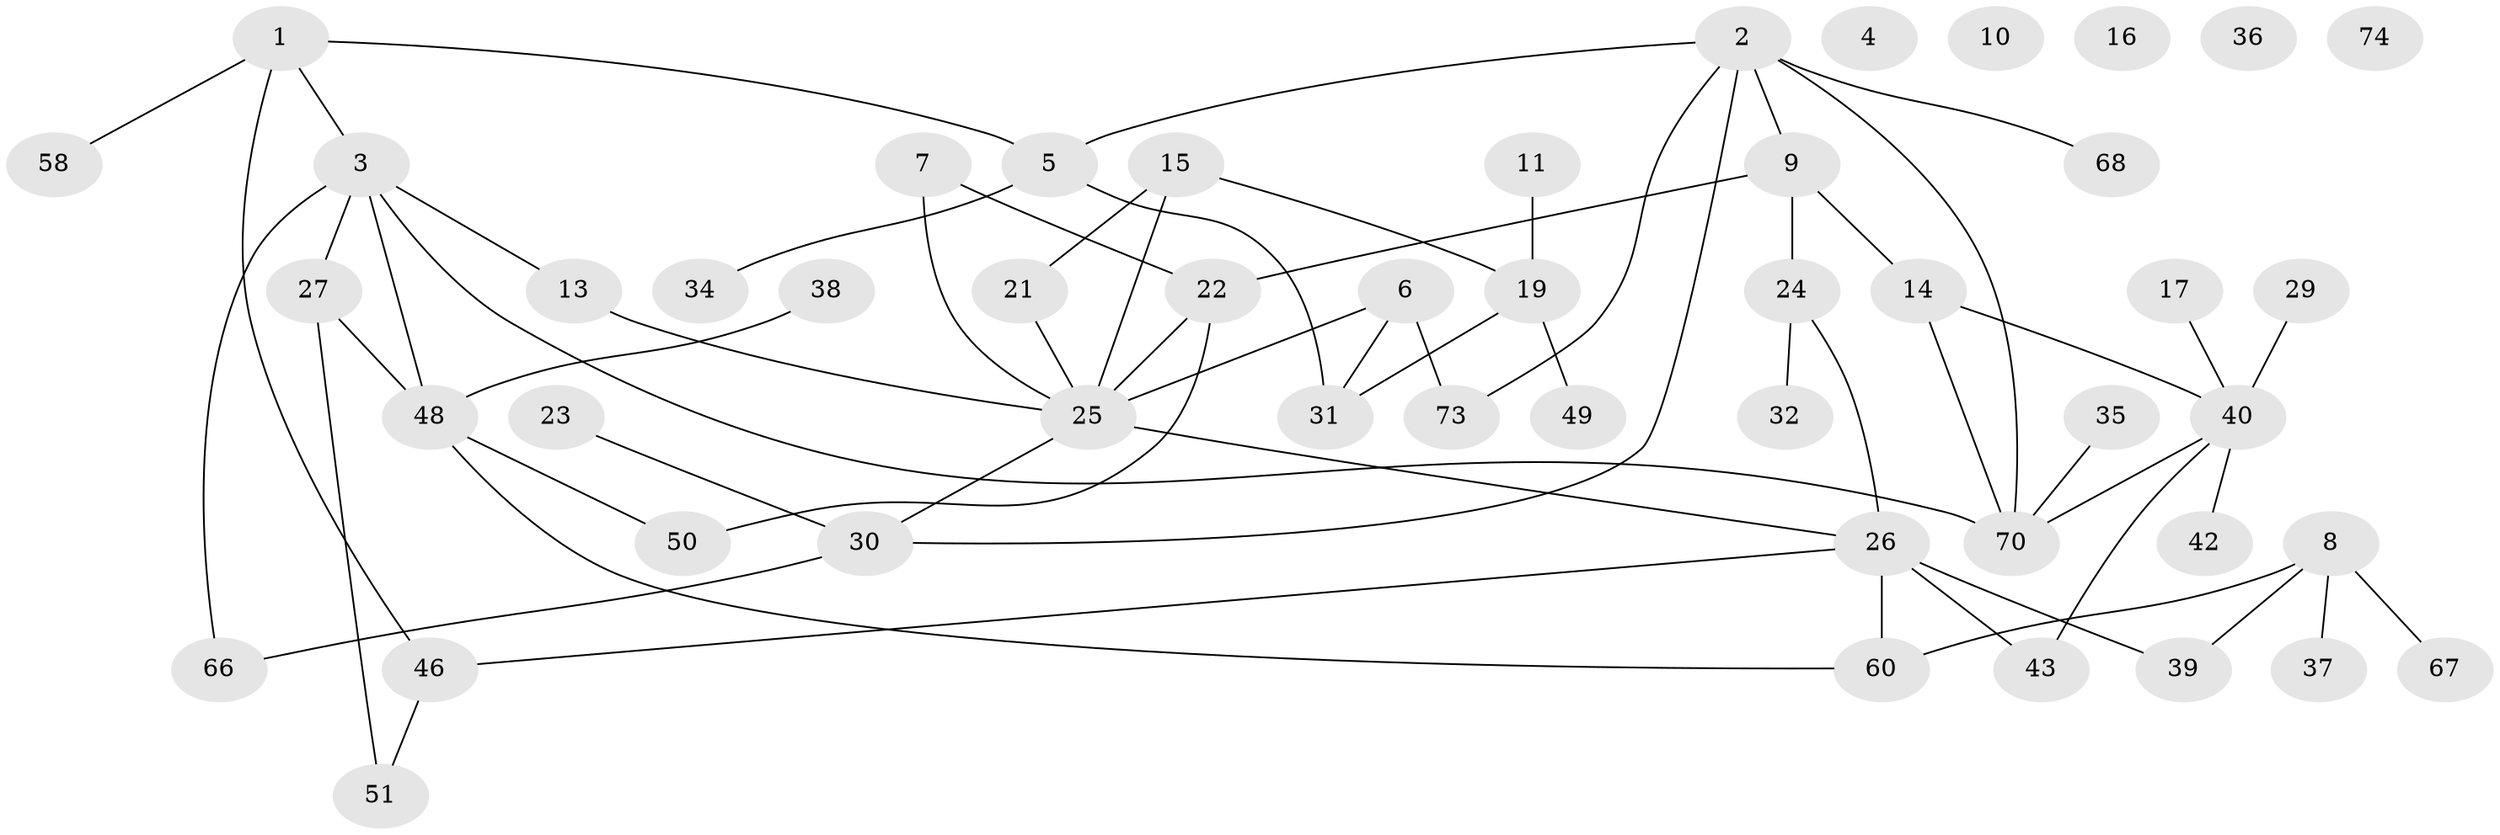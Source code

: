 // original degree distribution, {3: 0.16883116883116883, 2: 0.2987012987012987, 1: 0.2857142857142857, 4: 0.14285714285714285, 0: 0.03896103896103896, 6: 0.05194805194805195, 5: 0.012987012987012988}
// Generated by graph-tools (version 1.1) at 2025/41/03/06/25 10:41:21]
// undirected, 50 vertices, 63 edges
graph export_dot {
graph [start="1"]
  node [color=gray90,style=filled];
  1 [super="+62"];
  2 [super="+72"];
  3 [super="+59"];
  4 [super="+18"];
  5 [super="+75"];
  6 [super="+45"];
  7 [super="+12"];
  8 [super="+20"];
  9 [super="+33"];
  10;
  11;
  13;
  14 [super="+65"];
  15 [super="+47"];
  16 [super="+41"];
  17;
  19 [super="+55"];
  21;
  22 [super="+44"];
  23;
  24 [super="+54"];
  25 [super="+52"];
  26 [super="+28"];
  27 [super="+76"];
  29;
  30 [super="+53"];
  31 [super="+71"];
  32;
  34;
  35;
  36;
  37;
  38;
  39;
  40 [super="+69"];
  42;
  43 [super="+57"];
  46 [super="+64"];
  48 [super="+61"];
  49;
  50 [super="+63"];
  51 [super="+56"];
  58;
  60;
  66;
  67;
  68;
  70 [super="+77"];
  73;
  74;
  1 -- 5;
  1 -- 3;
  1 -- 58;
  1 -- 46;
  2 -- 68;
  2 -- 73;
  2 -- 5;
  2 -- 70;
  2 -- 9;
  2 -- 30;
  3 -- 70;
  3 -- 66;
  3 -- 13;
  3 -- 48;
  3 -- 27;
  5 -- 34;
  5 -- 31;
  6 -- 73;
  6 -- 25;
  6 -- 31;
  7 -- 22;
  7 -- 25;
  8 -- 37;
  8 -- 60;
  8 -- 67;
  8 -- 39;
  9 -- 22;
  9 -- 24;
  9 -- 14;
  11 -- 19;
  13 -- 25;
  14 -- 40;
  14 -- 70;
  15 -- 21;
  15 -- 25;
  15 -- 19;
  17 -- 40;
  19 -- 49;
  19 -- 31;
  21 -- 25;
  22 -- 50;
  22 -- 25;
  23 -- 30;
  24 -- 26;
  24 -- 32;
  25 -- 26;
  25 -- 30;
  26 -- 60;
  26 -- 39;
  26 -- 43;
  26 -- 46;
  27 -- 48;
  27 -- 51;
  29 -- 40;
  30 -- 66;
  35 -- 70;
  38 -- 48;
  40 -- 42;
  40 -- 70;
  40 -- 43;
  46 -- 51;
  48 -- 50;
  48 -- 60;
}
